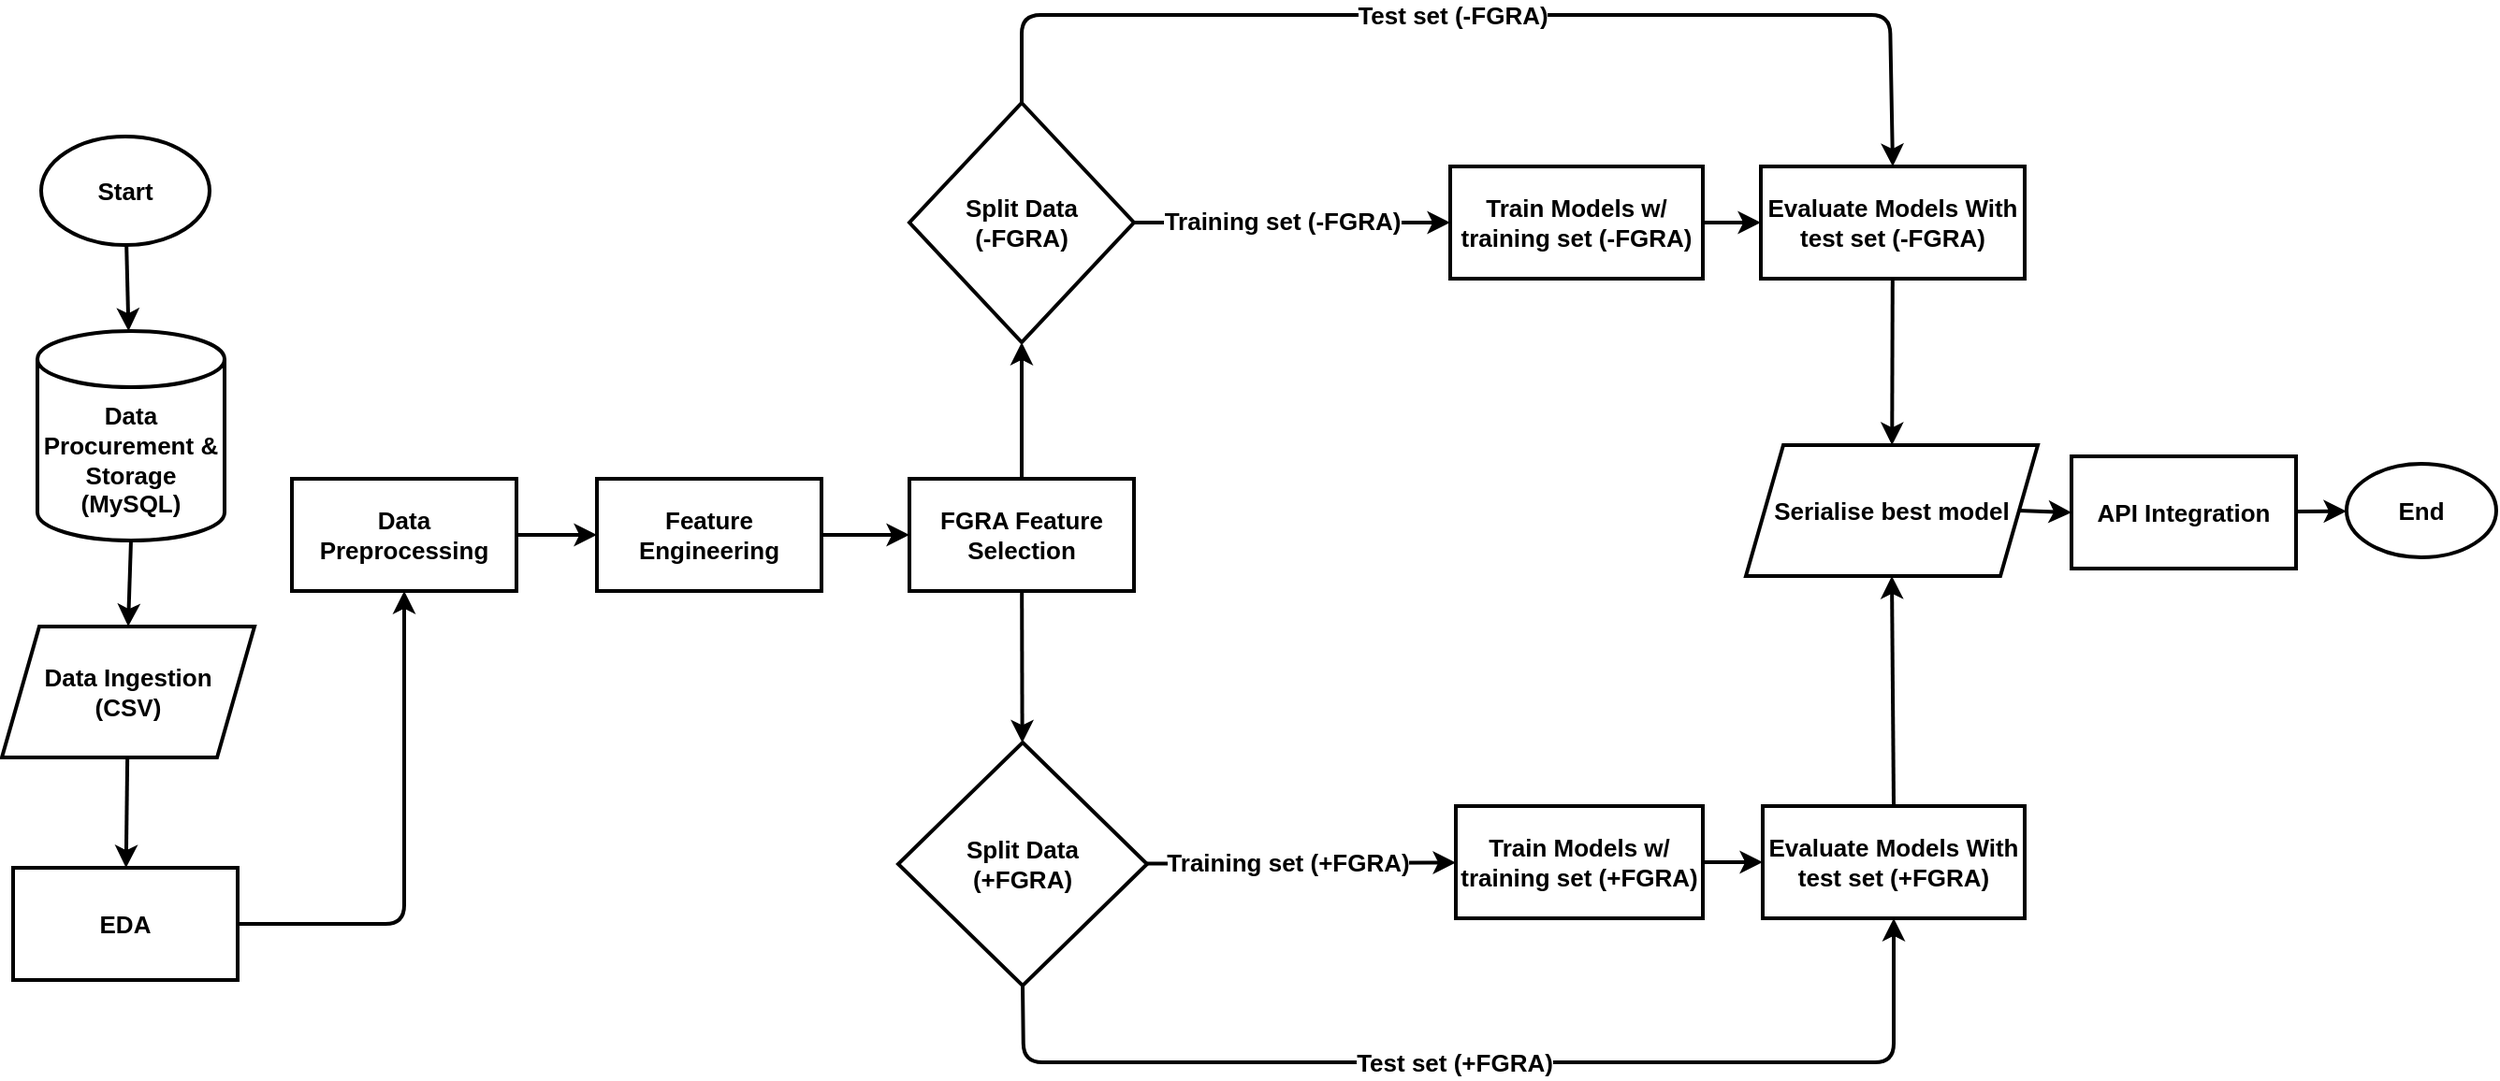 <mxfile>
    <diagram id="UvN92dIKzYxUdg4a1Y0O" name="Page-1">
        <mxGraphModel dx="1243" dy="1932" grid="1" gridSize="10" guides="1" tooltips="1" connect="1" arrows="1" fold="1" page="1" pageScale="1" pageWidth="850" pageHeight="1100" math="0" shadow="0">
            <root>
                <mxCell id="0"/>
                <mxCell id="1" parent="0"/>
                <mxCell id="24" value="" style="edgeStyle=none;html=1;strokeWidth=2;" parent="1" source="2" target="11" edge="1">
                    <mxGeometry relative="1" as="geometry"/>
                </mxCell>
                <mxCell id="2" value="&lt;b&gt;&lt;font style=&quot;font-size: 13px;&quot;&gt;Start&lt;/font&gt;&lt;/b&gt;" style="ellipse;whiteSpace=wrap;html=1;strokeWidth=2;" parent="1" vertex="1">
                    <mxGeometry x="112" y="55" width="90" height="58" as="geometry"/>
                </mxCell>
                <mxCell id="3" value="&lt;b&gt;&lt;font style=&quot;font-size: 13px;&quot;&gt;End&lt;/font&gt;&lt;/b&gt;" style="ellipse;whiteSpace=wrap;html=1;strokeWidth=2;" parent="1" vertex="1">
                    <mxGeometry x="1344" y="230" width="80" height="50" as="geometry"/>
                </mxCell>
                <mxCell id="30" value="" style="edgeStyle=none;html=1;strokeWidth=2;" parent="1" source="4" target="14" edge="1">
                    <mxGeometry relative="1" as="geometry"/>
                </mxCell>
                <mxCell id="31" value="" style="edgeStyle=none;html=1;strokeWidth=2;" parent="1" source="4" target="15" edge="1">
                    <mxGeometry relative="1" as="geometry"/>
                </mxCell>
                <mxCell id="4" value="&lt;b&gt;&lt;font style=&quot;font-size: 13px;&quot;&gt;FGRA Feature Selection&lt;/font&gt;&lt;/b&gt;" style="rounded=0;whiteSpace=wrap;html=1;strokeWidth=2;" parent="1" vertex="1">
                    <mxGeometry x="576" y="238" width="120" height="60" as="geometry"/>
                </mxCell>
                <mxCell id="59" style="edgeStyle=none;html=1;exitX=1;exitY=0.5;exitDx=0;exitDy=0;entryX=0.5;entryY=1;entryDx=0;entryDy=0;strokeWidth=2;" edge="1" parent="1" source="6" target="7">
                    <mxGeometry relative="1" as="geometry">
                        <Array as="points">
                            <mxPoint x="306" y="476"/>
                        </Array>
                    </mxGeometry>
                </mxCell>
                <mxCell id="6" value="&lt;b&gt;&lt;font style=&quot;font-size: 13px;&quot;&gt;EDA&lt;/font&gt;&lt;/b&gt;" style="rounded=0;whiteSpace=wrap;html=1;strokeWidth=2;" parent="1" vertex="1">
                    <mxGeometry x="97" y="446" width="120" height="60" as="geometry"/>
                </mxCell>
                <mxCell id="28" value="" style="edgeStyle=none;html=1;strokeWidth=2;" parent="1" source="7" target="10" edge="1">
                    <mxGeometry relative="1" as="geometry"/>
                </mxCell>
                <mxCell id="7" value="&lt;b&gt;&lt;font style=&quot;font-size: 13px;&quot;&gt;Data Preprocessing&lt;/font&gt;&lt;/b&gt;" style="rounded=0;whiteSpace=wrap;html=1;strokeWidth=2;" parent="1" vertex="1">
                    <mxGeometry x="246" y="238" width="120" height="60" as="geometry"/>
                </mxCell>
                <mxCell id="29" value="" style="edgeStyle=none;html=1;strokeWidth=2;" parent="1" source="10" target="4" edge="1">
                    <mxGeometry relative="1" as="geometry"/>
                </mxCell>
                <mxCell id="10" value="&lt;font size=&quot;1&quot; style=&quot;&quot;&gt;&lt;b style=&quot;font-size: 13px;&quot;&gt;Feature Engineering&lt;/b&gt;&lt;/font&gt;" style="rounded=0;whiteSpace=wrap;html=1;strokeWidth=2;" parent="1" vertex="1">
                    <mxGeometry x="409" y="238" width="120" height="60" as="geometry"/>
                </mxCell>
                <mxCell id="54" style="edgeStyle=none;html=1;exitX=0.5;exitY=1;exitDx=0;exitDy=0;exitPerimeter=0;entryX=0.5;entryY=0;entryDx=0;entryDy=0;strokeWidth=2;" edge="1" parent="1" source="11" target="13">
                    <mxGeometry relative="1" as="geometry"/>
                </mxCell>
                <mxCell id="11" value="&lt;b&gt;&lt;font style=&quot;font-size: 13px;&quot;&gt;Data Procurement &amp;amp; Storage (MySQL)&lt;/font&gt;&lt;/b&gt;" style="shape=cylinder3;whiteSpace=wrap;html=1;boundedLbl=1;backgroundOutline=1;size=15;strokeWidth=2;" parent="1" vertex="1">
                    <mxGeometry x="110" y="159" width="100" height="112" as="geometry"/>
                </mxCell>
                <mxCell id="56" value="" style="edgeStyle=none;html=1;strokeWidth=2;" edge="1" parent="1" source="13" target="6">
                    <mxGeometry relative="1" as="geometry"/>
                </mxCell>
                <mxCell id="13" value="&lt;b style=&quot;font-size: 13px;&quot;&gt;Data Ingestion&lt;br&gt;(CSV)&lt;/b&gt;" style="shape=parallelogram;perimeter=parallelogramPerimeter;whiteSpace=wrap;html=1;fixedSize=1;strokeWidth=2;" parent="1" vertex="1">
                    <mxGeometry x="91" y="317" width="135" height="70" as="geometry"/>
                </mxCell>
                <mxCell id="38" value="" style="edgeStyle=none;html=1;strokeWidth=2;" parent="1" source="14" target="18" edge="1">
                    <mxGeometry relative="1" as="geometry"/>
                </mxCell>
                <mxCell id="47" value="&lt;font style=&quot;font-size: 13px;&quot;&gt;Training set (-FGRA)&lt;/font&gt;" style="edgeLabel;html=1;align=center;verticalAlign=middle;resizable=0;points=[];fontSize=12;fontStyle=1" parent="38" vertex="1" connectable="0">
                    <mxGeometry x="-0.298" y="1" relative="1" as="geometry">
                        <mxPoint x="19" as="offset"/>
                    </mxGeometry>
                </mxCell>
                <mxCell id="44" style="edgeStyle=none;html=1;exitX=0.5;exitY=0;exitDx=0;exitDy=0;entryX=0.5;entryY=0;entryDx=0;entryDy=0;strokeWidth=2;" parent="1" source="14" target="21" edge="1">
                    <mxGeometry relative="1" as="geometry">
                        <Array as="points">
                            <mxPoint x="636" y="-10"/>
                            <mxPoint x="1100" y="-10"/>
                        </Array>
                    </mxGeometry>
                </mxCell>
                <mxCell id="46" value="&lt;font style=&quot;font-size: 13px;&quot;&gt;Test set (-FGRA)&lt;/font&gt;" style="edgeLabel;html=1;align=center;verticalAlign=middle;resizable=0;points=[];fontSize=12;fontStyle=1" parent="44" vertex="1" connectable="0">
                    <mxGeometry x="-0.152" relative="1" as="geometry">
                        <mxPoint x="26" as="offset"/>
                    </mxGeometry>
                </mxCell>
                <mxCell id="14" value="&lt;b style=&quot;font-size: 13px;&quot;&gt;Split Data &lt;br&gt;(-FGRA)&lt;/b&gt;" style="rhombus;whiteSpace=wrap;html=1;strokeWidth=2;" parent="1" vertex="1">
                    <mxGeometry x="576" y="37" width="120" height="128" as="geometry"/>
                </mxCell>
                <mxCell id="32" value="" style="edgeStyle=none;html=1;strokeWidth=2;" parent="1" source="15" target="20" edge="1">
                    <mxGeometry relative="1" as="geometry"/>
                </mxCell>
                <mxCell id="48" value="&lt;font style=&quot;font-size: 13px;&quot;&gt;Training set (+FGRA)&lt;/font&gt;" style="edgeLabel;html=1;align=center;verticalAlign=middle;resizable=0;points=[];fontSize=12;fontStyle=1" parent="32" vertex="1" connectable="0">
                    <mxGeometry x="-0.493" y="1" relative="1" as="geometry">
                        <mxPoint x="33" as="offset"/>
                    </mxGeometry>
                </mxCell>
                <mxCell id="45" style="edgeStyle=none;html=1;exitX=0.5;exitY=1;exitDx=0;exitDy=0;entryX=0.5;entryY=1;entryDx=0;entryDy=0;strokeWidth=2;" parent="1" edge="1" target="19">
                    <mxGeometry relative="1" as="geometry">
                        <mxPoint x="636.5" y="509" as="sourcePoint"/>
                        <mxPoint x="1030" y="472" as="targetPoint"/>
                        <Array as="points">
                            <mxPoint x="637" y="550"/>
                            <mxPoint x="1102" y="550"/>
                        </Array>
                    </mxGeometry>
                </mxCell>
                <mxCell id="49" value="&lt;font style=&quot;font-size: 13px;&quot;&gt;Test set (+FGRA)&lt;/font&gt;" style="edgeLabel;html=1;align=center;verticalAlign=middle;resizable=0;points=[];fontSize=12;fontStyle=1" parent="45" vertex="1" connectable="0">
                    <mxGeometry x="-0.22" relative="1" as="geometry">
                        <mxPoint x="43" as="offset"/>
                    </mxGeometry>
                </mxCell>
                <mxCell id="15" value="&lt;b style=&quot;font-size: 13px;&quot;&gt;Split Data &lt;br&gt;(+FGRA)&lt;/b&gt;" style="rhombus;whiteSpace=wrap;html=1;strokeWidth=2;" parent="1" vertex="1">
                    <mxGeometry x="570" y="379" width="133" height="130" as="geometry"/>
                </mxCell>
                <mxCell id="39" value="" style="edgeStyle=none;html=1;strokeWidth=2;" parent="1" source="18" target="21" edge="1">
                    <mxGeometry relative="1" as="geometry"/>
                </mxCell>
                <mxCell id="18" value="&lt;b&gt;&lt;font style=&quot;font-size: 13px;&quot;&gt;Train Models w/ training set (-FGRA)&lt;/font&gt;&lt;/b&gt;" style="rounded=0;whiteSpace=wrap;html=1;strokeWidth=2;" parent="1" vertex="1">
                    <mxGeometry x="865" y="71" width="135" height="60" as="geometry"/>
                </mxCell>
                <mxCell id="41" style="edgeStyle=none;html=1;exitX=0.5;exitY=0;exitDx=0;exitDy=0;entryX=0.5;entryY=1;entryDx=0;entryDy=0;strokeWidth=2;" parent="1" source="19" target="23" edge="1">
                    <mxGeometry relative="1" as="geometry"/>
                </mxCell>
                <mxCell id="19" value="&lt;b&gt;&lt;font style=&quot;font-size: 13px;&quot;&gt;Evaluate Models With test set (+FGRA)&lt;/font&gt;&lt;/b&gt;" style="rounded=0;whiteSpace=wrap;html=1;strokeWidth=2;" parent="1" vertex="1">
                    <mxGeometry x="1032" y="413" width="140" height="60" as="geometry"/>
                </mxCell>
                <mxCell id="33" style="edgeStyle=none;html=1;exitX=1;exitY=0.5;exitDx=0;exitDy=0;strokeWidth=2;" parent="1" source="20" target="19" edge="1">
                    <mxGeometry relative="1" as="geometry"/>
                </mxCell>
                <mxCell id="20" value="&lt;b&gt;&lt;font style=&quot;font-size: 13px;&quot;&gt;Train Models w/ training set (+FGRA)&lt;/font&gt;&lt;/b&gt;" style="rounded=0;whiteSpace=wrap;html=1;strokeWidth=2;" parent="1" vertex="1">
                    <mxGeometry x="868" y="413" width="132" height="60" as="geometry"/>
                </mxCell>
                <mxCell id="40" value="" style="edgeStyle=none;html=1;strokeWidth=2;" parent="1" source="21" target="23" edge="1">
                    <mxGeometry relative="1" as="geometry"/>
                </mxCell>
                <mxCell id="21" value="&lt;b&gt;&lt;font style=&quot;font-size: 13px;&quot;&gt;Evaluate Models With test set (-FGRA)&lt;/font&gt;&lt;/b&gt;" style="rounded=0;whiteSpace=wrap;html=1;strokeWidth=2;" parent="1" vertex="1">
                    <mxGeometry x="1031" y="71" width="141" height="60" as="geometry"/>
                </mxCell>
                <mxCell id="43" value="" style="edgeStyle=none;html=1;strokeWidth=2;" parent="1" source="22" target="3" edge="1">
                    <mxGeometry relative="1" as="geometry"/>
                </mxCell>
                <mxCell id="22" value="&lt;b&gt;&lt;font style=&quot;font-size: 13px;&quot;&gt;API Integration&lt;/font&gt;&lt;/b&gt;" style="rounded=0;whiteSpace=wrap;html=1;strokeWidth=2;" parent="1" vertex="1">
                    <mxGeometry x="1197" y="226" width="120" height="60" as="geometry"/>
                </mxCell>
                <mxCell id="42" style="edgeStyle=none;html=1;exitX=1;exitY=0.5;exitDx=0;exitDy=0;entryX=0;entryY=0.5;entryDx=0;entryDy=0;strokeWidth=2;" parent="1" source="23" target="22" edge="1">
                    <mxGeometry relative="1" as="geometry"/>
                </mxCell>
                <mxCell id="23" value="&lt;b&gt;&lt;font style=&quot;font-size: 13px;&quot;&gt;Serialise best model&lt;/font&gt;&lt;/b&gt;" style="shape=parallelogram;perimeter=parallelogramPerimeter;whiteSpace=wrap;html=1;fixedSize=1;strokeWidth=2;" parent="1" vertex="1">
                    <mxGeometry x="1023" y="220" width="156" height="70" as="geometry"/>
                </mxCell>
            </root>
        </mxGraphModel>
    </diagram>
</mxfile>